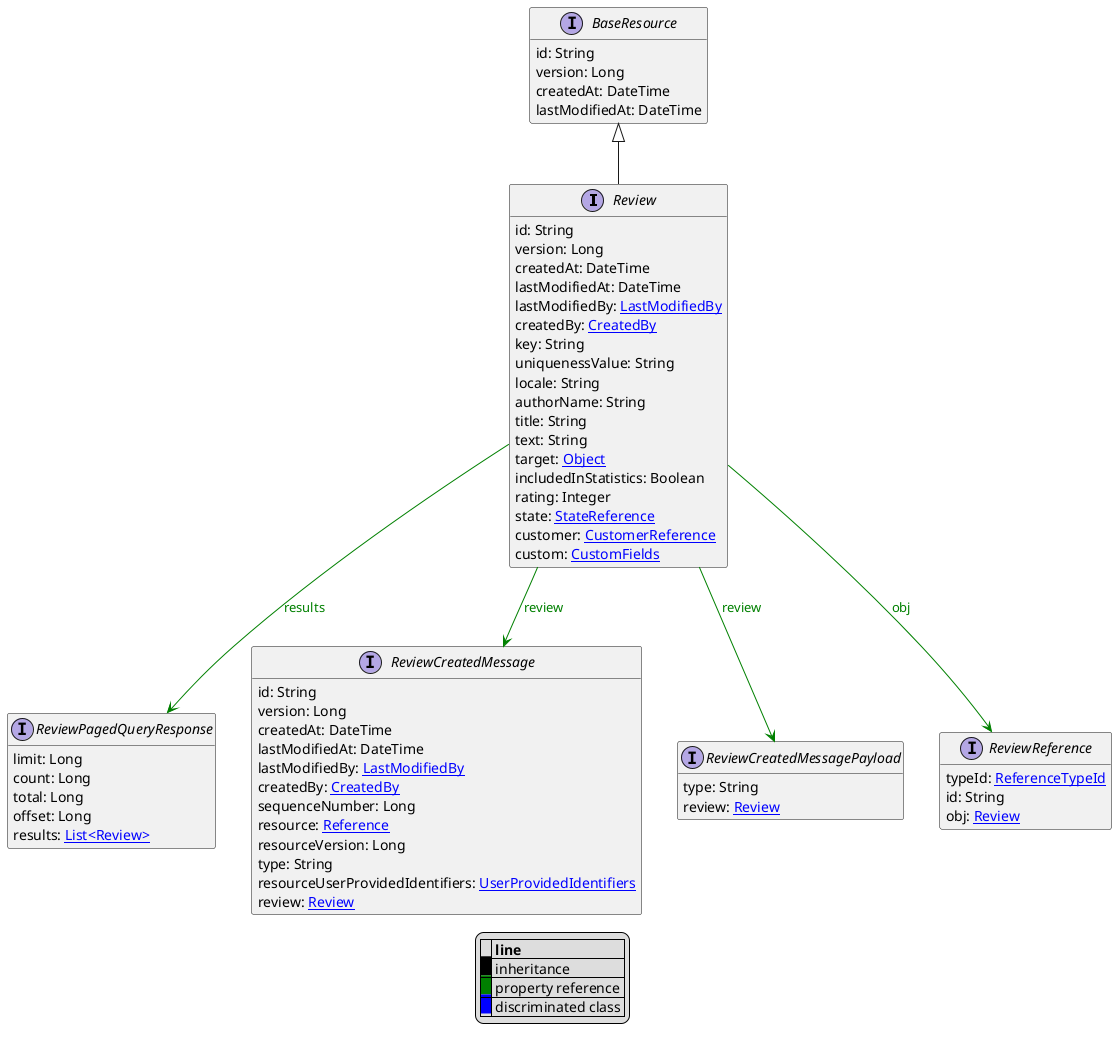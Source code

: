 @startuml

hide empty fields
hide empty methods
legend
|= |= line |
|<back:black>   </back>| inheritance |
|<back:green>   </back>| property reference |
|<back:blue>   </back>| discriminated class |
endlegend
interface Review [[Review.svg]] extends BaseResource {
    id: String
    version: Long
    createdAt: DateTime
    lastModifiedAt: DateTime
    lastModifiedBy: [[LastModifiedBy.svg LastModifiedBy]]
    createdBy: [[CreatedBy.svg CreatedBy]]
    key: String
    uniquenessValue: String
    locale: String
    authorName: String
    title: String
    text: String
    target: [[Object.svg Object]]
    includedInStatistics: Boolean
    rating: Integer
    state: [[StateReference.svg StateReference]]
    customer: [[CustomerReference.svg CustomerReference]]
    custom: [[CustomFields.svg CustomFields]]
}
interface BaseResource [[BaseResource.svg]]  {
    id: String
    version: Long
    createdAt: DateTime
    lastModifiedAt: DateTime
}


interface ReviewPagedQueryResponse [[ReviewPagedQueryResponse.svg]]  {
    limit: Long
    count: Long
    total: Long
    offset: Long
    results: [[Review.svg List<Review>]]
}
interface ReviewCreatedMessage [[ReviewCreatedMessage.svg]]  {
    id: String
    version: Long
    createdAt: DateTime
    lastModifiedAt: DateTime
    lastModifiedBy: [[LastModifiedBy.svg LastModifiedBy]]
    createdBy: [[CreatedBy.svg CreatedBy]]
    sequenceNumber: Long
    resource: [[Reference.svg Reference]]
    resourceVersion: Long
    type: String
    resourceUserProvidedIdentifiers: [[UserProvidedIdentifiers.svg UserProvidedIdentifiers]]
    review: [[Review.svg Review]]
}
interface ReviewCreatedMessagePayload [[ReviewCreatedMessagePayload.svg]]  {
    type: String
    review: [[Review.svg Review]]
}
interface ReviewReference [[ReviewReference.svg]]  {
    typeId: [[ReferenceTypeId.svg ReferenceTypeId]]
    id: String
    obj: [[Review.svg Review]]
}

Review --> ReviewPagedQueryResponse #green;text:green : "results"
Review --> ReviewCreatedMessage #green;text:green : "review"
Review --> ReviewCreatedMessagePayload #green;text:green : "review"
Review --> ReviewReference #green;text:green : "obj"
@enduml

